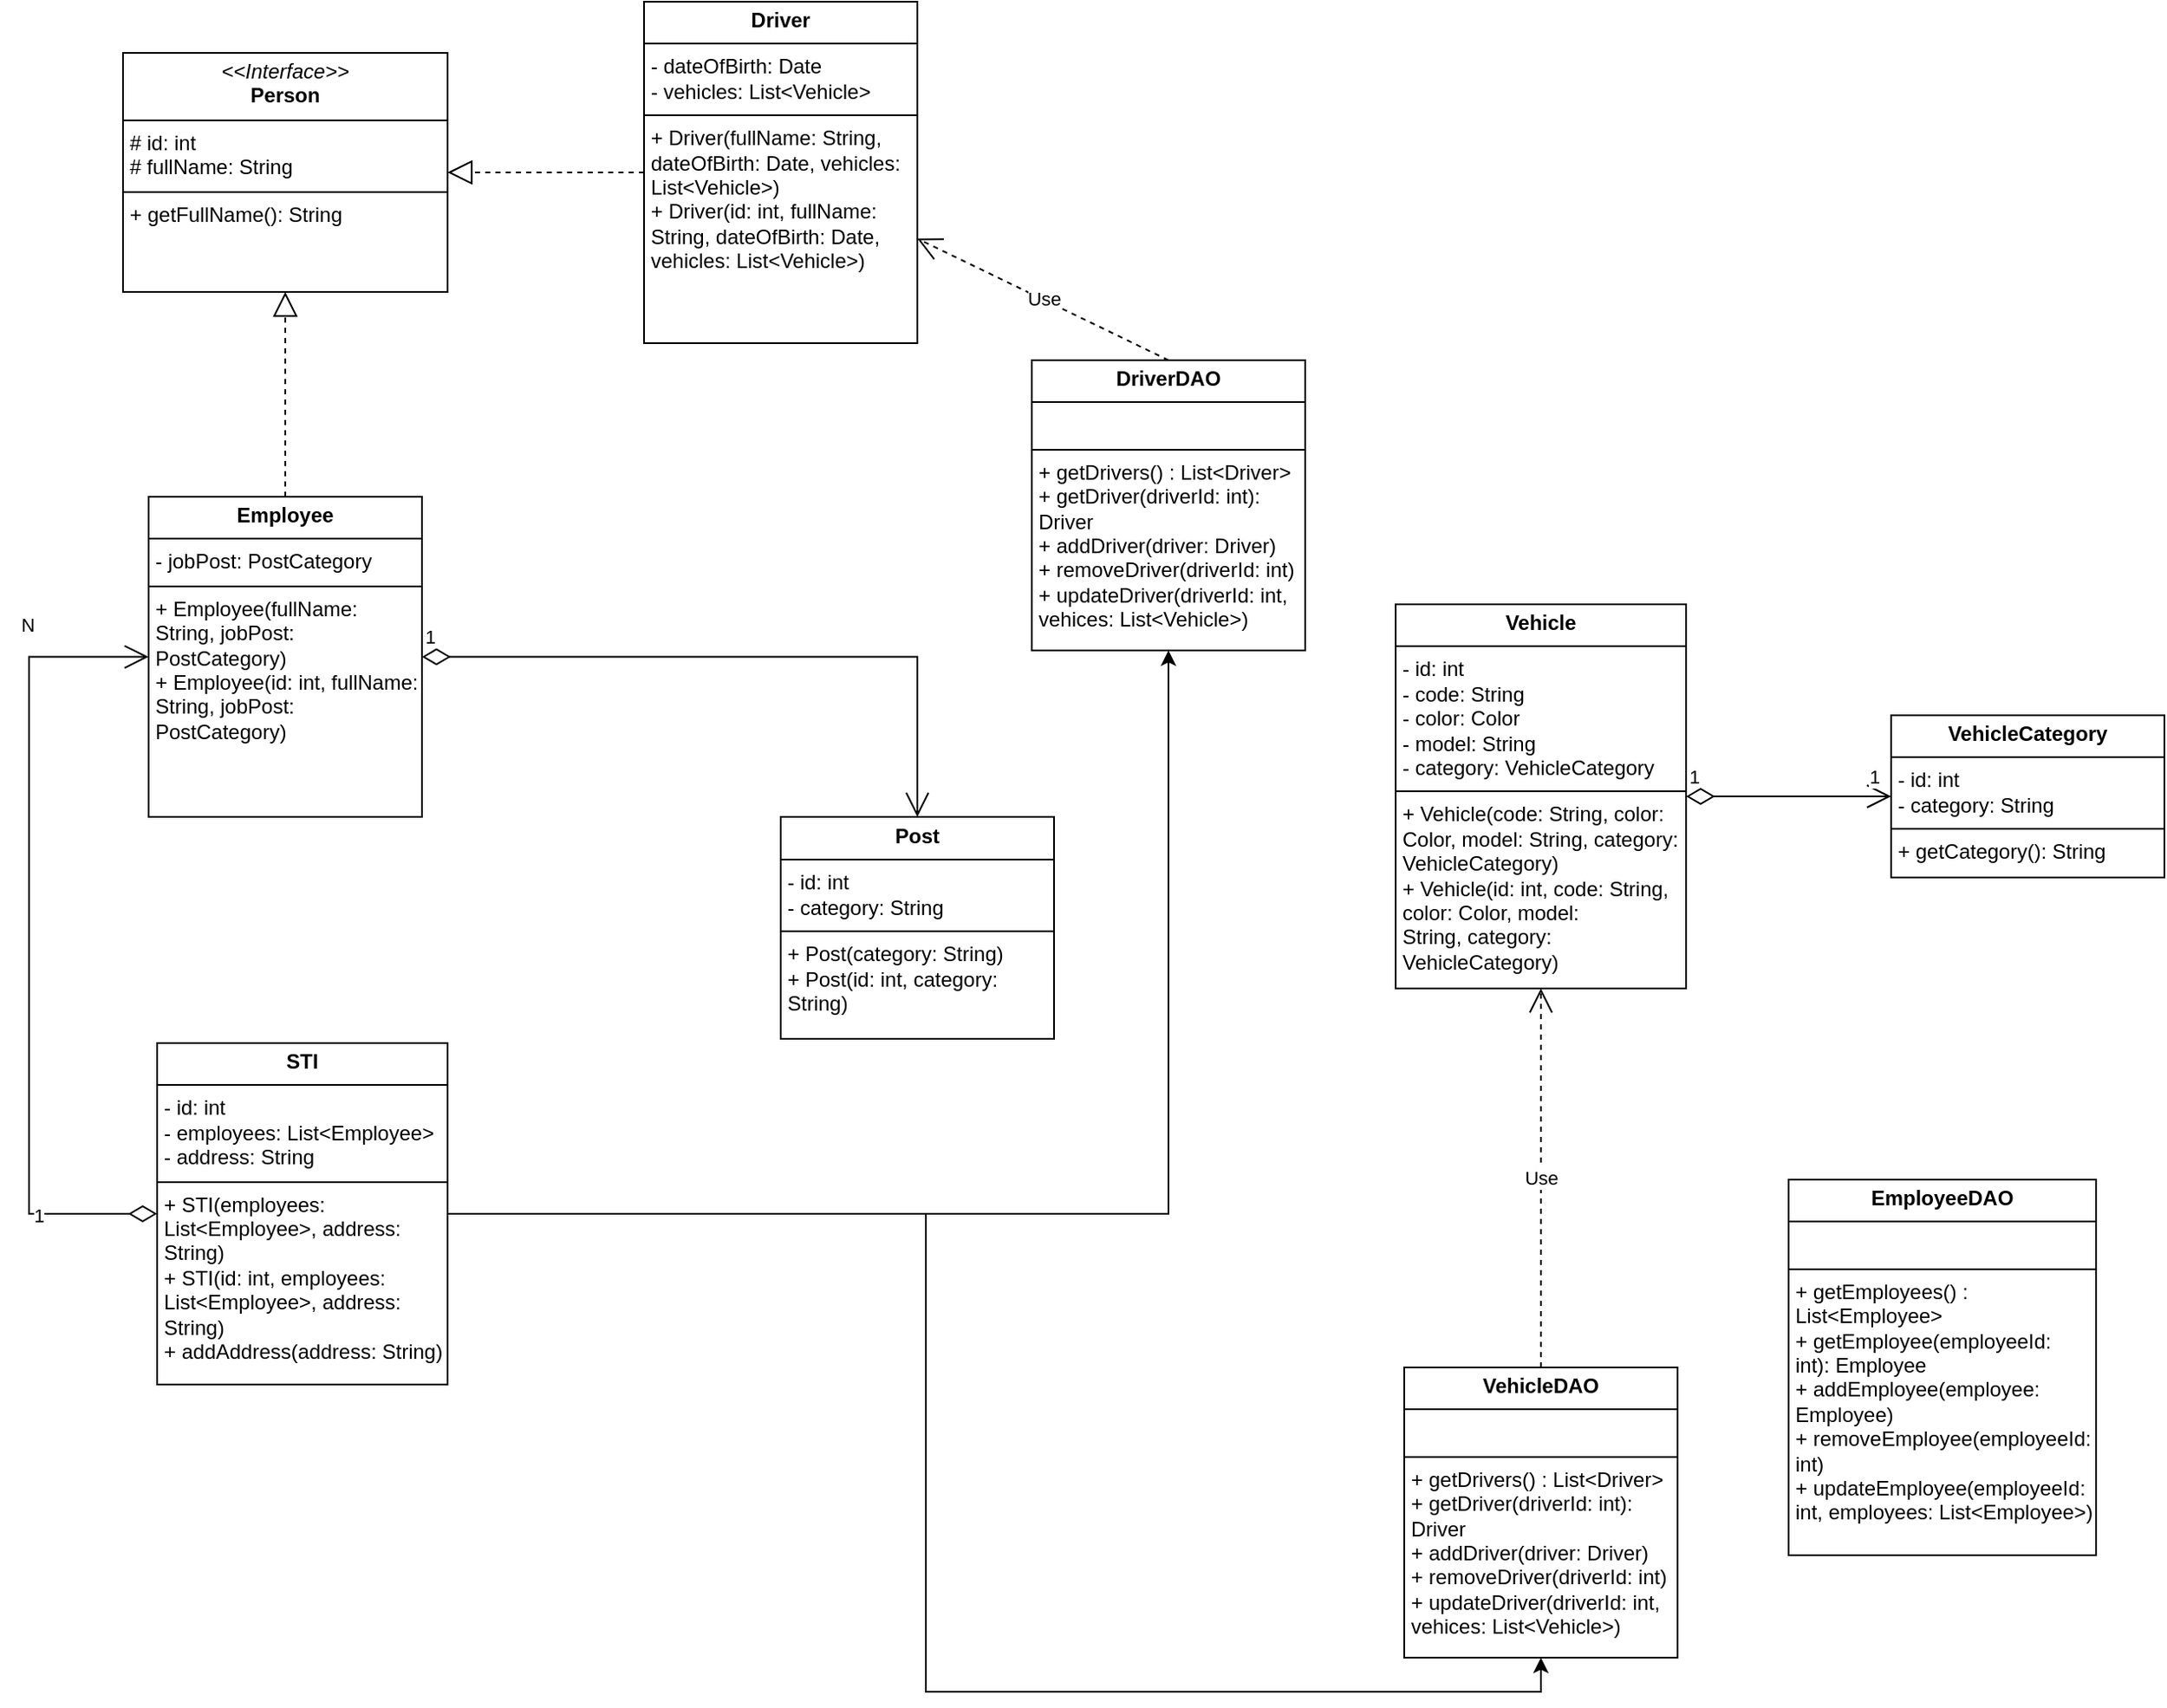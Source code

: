 <mxfile version="24.7.14">
  <diagram id="C5RBs43oDa-KdzZeNtuy" name="Page-1">
    <mxGraphModel dx="1000" dy="505" grid="1" gridSize="10" guides="1" tooltips="1" connect="1" arrows="1" fold="1" page="1" pageScale="1" pageWidth="1654" pageHeight="2336" math="0" shadow="0">
      <root>
        <mxCell id="WIyWlLk6GJQsqaUBKTNV-0" />
        <mxCell id="WIyWlLk6GJQsqaUBKTNV-1" parent="WIyWlLk6GJQsqaUBKTNV-0" />
        <mxCell id="XNurfVl0-IxBrmBoWmV6-0" value="&lt;p style=&quot;margin:0px;margin-top:4px;text-align:center;&quot;&gt;&lt;b&gt;DriverDAO&lt;/b&gt;&lt;/p&gt;&lt;hr size=&quot;1&quot; style=&quot;border-style:solid;&quot;&gt;&lt;p style=&quot;margin:0px;margin-left:4px;&quot;&gt;&lt;br&gt;&lt;/p&gt;&lt;hr size=&quot;1&quot; style=&quot;border-style:solid;&quot;&gt;&lt;p style=&quot;margin:0px;margin-left:4px;&quot;&gt;+ getDrivers() : List&amp;lt;Driver&amp;gt;&lt;/p&gt;&lt;p style=&quot;margin:0px;margin-left:4px;&quot;&gt;+ getDriver(driverId: int): Driver&lt;/p&gt;&lt;p style=&quot;margin:0px;margin-left:4px;&quot;&gt;+ addDriver(driver: Driver)&lt;/p&gt;&lt;p style=&quot;margin:0px;margin-left:4px;&quot;&gt;+ removeDriver(driverId: int)&lt;/p&gt;&lt;p style=&quot;margin:0px;margin-left:4px;&quot;&gt;+ updateDriver(driverId: int, vehices: List&amp;lt;Vehicle&amp;gt;)&lt;/p&gt;" style="verticalAlign=top;align=left;overflow=fill;html=1;whiteSpace=wrap;" vertex="1" parent="WIyWlLk6GJQsqaUBKTNV-1">
          <mxGeometry x="667" y="800" width="160" height="170" as="geometry" />
        </mxCell>
        <mxCell id="XNurfVl0-IxBrmBoWmV6-1" value="&lt;p style=&quot;margin:0px;margin-top:4px;text-align:center;&quot;&gt;&lt;b&gt;Driver&lt;/b&gt;&lt;/p&gt;&lt;hr size=&quot;1&quot; style=&quot;border-style:solid;&quot;&gt;&lt;p style=&quot;margin:0px;margin-left:4px;&quot;&gt;&lt;span style=&quot;background-color: initial;&quot;&gt;- dateOfBirth: Date&lt;/span&gt;&lt;br&gt;&lt;/p&gt;&lt;p style=&quot;margin:0px;margin-left:4px;&quot;&gt;- vehicles: List&amp;lt;Vehicle&amp;gt;&lt;/p&gt;&lt;hr size=&quot;1&quot; style=&quot;border-style:solid;&quot;&gt;&lt;p style=&quot;margin:0px;margin-left:4px;&quot;&gt;+ Driver(fullName: String, dateOfBirth: Date, vehicles: List&amp;lt;Vehicle&amp;gt;)&lt;/p&gt;&lt;p style=&quot;margin:0px;margin-left:4px;&quot;&gt;+ Driver(id: int,&amp;nbsp;&lt;span style=&quot;background-color: initial;&quot;&gt;fullName: String, dateOfBirth: Date, vehicles: List&amp;lt;Vehicle&amp;gt;)&lt;/span&gt;&lt;/p&gt;" style="verticalAlign=top;align=left;overflow=fill;html=1;whiteSpace=wrap;" vertex="1" parent="WIyWlLk6GJQsqaUBKTNV-1">
          <mxGeometry x="440" y="590" width="160" height="200" as="geometry" />
        </mxCell>
        <mxCell id="XNurfVl0-IxBrmBoWmV6-4" value="&lt;p style=&quot;margin:0px;margin-top:4px;text-align:center;&quot;&gt;&lt;b&gt;Vehicle&lt;/b&gt;&lt;/p&gt;&lt;hr size=&quot;1&quot; style=&quot;border-style:solid;&quot;&gt;&lt;p style=&quot;margin: 0px 0px 0px 4px;&quot;&gt;- id: int&lt;/p&gt;&lt;p style=&quot;margin: 0px 0px 0px 4px;&quot;&gt;- code: String&lt;/p&gt;&lt;p style=&quot;margin: 0px 0px 0px 4px;&quot;&gt;- color: Color&lt;/p&gt;&lt;p style=&quot;margin: 0px 0px 0px 4px;&quot;&gt;- model: String&lt;/p&gt;&lt;p style=&quot;margin: 0px 0px 0px 4px;&quot;&gt;- category: VehicleCategory&lt;/p&gt;&lt;hr size=&quot;1&quot; style=&quot;border-style:solid;&quot;&gt;&lt;p style=&quot;margin:0px;margin-left:4px;&quot;&gt;+ Vehicle(code: String, color: Color, model: String, category: VehicleCategory)&lt;/p&gt;&lt;p style=&quot;margin:0px;margin-left:4px;&quot;&gt;+&amp;nbsp;&lt;span style=&quot;background-color: initial;&quot;&gt;Vehicle(id: int, code: String, color: Color, model: String,&amp;nbsp;&lt;/span&gt;&lt;span style=&quot;background-color: initial;&quot;&gt;category: VehicleCategory&lt;/span&gt;&lt;span style=&quot;background-color: initial;&quot;&gt;)&lt;/span&gt;&lt;/p&gt;&lt;p style=&quot;margin:0px;margin-left:4px;&quot;&gt;&lt;br&gt;&lt;/p&gt;&lt;p style=&quot;margin:0px;margin-left:4px;&quot;&gt;&lt;br&gt;&lt;/p&gt;" style="verticalAlign=top;align=left;overflow=fill;html=1;whiteSpace=wrap;" vertex="1" parent="WIyWlLk6GJQsqaUBKTNV-1">
          <mxGeometry x="880" y="943" width="170" height="225" as="geometry" />
        </mxCell>
        <mxCell id="XNurfVl0-IxBrmBoWmV6-5" value="&lt;p style=&quot;margin:0px;margin-top:4px;text-align:center;&quot;&gt;&lt;b&gt;VehicleCategory&lt;/b&gt;&lt;/p&gt;&lt;hr size=&quot;1&quot; style=&quot;border-style:solid;&quot;&gt;&lt;p style=&quot;margin:0px;margin-left:4px;&quot;&gt;- id: int&lt;/p&gt;&lt;p style=&quot;margin:0px;margin-left:4px;&quot;&gt;- category: String&lt;/p&gt;&lt;hr size=&quot;1&quot; style=&quot;border-style:solid;&quot;&gt;&lt;p style=&quot;margin:0px;margin-left:4px;&quot;&gt;+ getCategory(): String&lt;/p&gt;" style="verticalAlign=top;align=left;overflow=fill;html=1;whiteSpace=wrap;" vertex="1" parent="WIyWlLk6GJQsqaUBKTNV-1">
          <mxGeometry x="1170" y="1008" width="160" height="95" as="geometry" />
        </mxCell>
        <mxCell id="XNurfVl0-IxBrmBoWmV6-9" value="Use" style="endArrow=open;endSize=12;dashed=1;html=1;rounded=0;exitX=0.5;exitY=0;exitDx=0;exitDy=0;" edge="1" parent="WIyWlLk6GJQsqaUBKTNV-1" source="XNurfVl0-IxBrmBoWmV6-0" target="XNurfVl0-IxBrmBoWmV6-1">
          <mxGeometry width="160" relative="1" as="geometry">
            <mxPoint x="685" y="812.5" as="sourcePoint" />
            <mxPoint x="845" y="812.5" as="targetPoint" />
          </mxGeometry>
        </mxCell>
        <mxCell id="XNurfVl0-IxBrmBoWmV6-19" value="1" style="endArrow=open;html=1;endSize=12;startArrow=diamondThin;startSize=14;startFill=0;edgeStyle=orthogonalEdgeStyle;align=left;verticalAlign=bottom;rounded=0;exitX=1;exitY=0.5;exitDx=0;exitDy=0;entryX=0;entryY=0.5;entryDx=0;entryDy=0;" edge="1" parent="WIyWlLk6GJQsqaUBKTNV-1" source="XNurfVl0-IxBrmBoWmV6-4" target="XNurfVl0-IxBrmBoWmV6-5">
          <mxGeometry x="-1" y="3" relative="1" as="geometry">
            <mxPoint x="685" y="1042.5" as="sourcePoint" />
            <mxPoint x="845" y="1042.5" as="targetPoint" />
          </mxGeometry>
        </mxCell>
        <mxCell id="XNurfVl0-IxBrmBoWmV6-20" value="1" style="edgeLabel;html=1;align=center;verticalAlign=middle;resizable=0;points=[];" vertex="1" connectable="0" parent="XNurfVl0-IxBrmBoWmV6-19">
          <mxGeometry x="0.83" y="-1" relative="1" as="geometry">
            <mxPoint y="-13" as="offset" />
          </mxGeometry>
        </mxCell>
        <mxCell id="XNurfVl0-IxBrmBoWmV6-33" style="edgeStyle=orthogonalEdgeStyle;rounded=0;orthogonalLoop=1;jettySize=auto;html=1;entryX=0.5;entryY=1;entryDx=0;entryDy=0;" edge="1" parent="WIyWlLk6GJQsqaUBKTNV-1" source="XNurfVl0-IxBrmBoWmV6-21" target="XNurfVl0-IxBrmBoWmV6-0">
          <mxGeometry relative="1" as="geometry" />
        </mxCell>
        <mxCell id="XNurfVl0-IxBrmBoWmV6-66" style="edgeStyle=orthogonalEdgeStyle;rounded=0;orthogonalLoop=1;jettySize=auto;html=1;entryX=0.5;entryY=1;entryDx=0;entryDy=0;" edge="1" parent="WIyWlLk6GJQsqaUBKTNV-1" source="XNurfVl0-IxBrmBoWmV6-21" target="XNurfVl0-IxBrmBoWmV6-34">
          <mxGeometry relative="1" as="geometry" />
        </mxCell>
        <mxCell id="XNurfVl0-IxBrmBoWmV6-21" value="&lt;p style=&quot;margin:0px;margin-top:4px;text-align:center;&quot;&gt;&lt;b&gt;STI&lt;/b&gt;&lt;/p&gt;&lt;hr size=&quot;1&quot; style=&quot;border-style:solid;&quot;&gt;&lt;p style=&quot;margin:0px;margin-left:4px;&quot;&gt;- id: int&lt;/p&gt;&lt;p style=&quot;margin:0px;margin-left:4px;&quot;&gt;- employees: List&amp;lt;Employee&amp;gt;&lt;/p&gt;&lt;p style=&quot;margin:0px;margin-left:4px;&quot;&gt;- address: String&lt;/p&gt;&lt;hr size=&quot;1&quot; style=&quot;border-style:solid;&quot;&gt;&lt;p style=&quot;margin:0px;margin-left:4px;&quot;&gt;+ STI(employees: List&amp;lt;Employee&amp;gt;, address: String)&lt;/p&gt;&lt;p style=&quot;margin:0px;margin-left:4px;&quot;&gt;+ STI(id: int,&amp;nbsp;&lt;span style=&quot;background-color: initial;&quot;&gt;employees: List&amp;lt;Employee&amp;gt;, address: String)&lt;/span&gt;&lt;/p&gt;&lt;p style=&quot;margin:0px;margin-left:4px;&quot;&gt;&lt;span style=&quot;background-color: initial;&quot;&gt;+ addAddress(address: String)&lt;/span&gt;&lt;/p&gt;" style="verticalAlign=top;align=left;overflow=fill;html=1;whiteSpace=wrap;" vertex="1" parent="WIyWlLk6GJQsqaUBKTNV-1">
          <mxGeometry x="155" y="1200" width="170" height="200" as="geometry" />
        </mxCell>
        <mxCell id="XNurfVl0-IxBrmBoWmV6-23" value="&lt;p style=&quot;margin:0px;margin-top:4px;text-align:center;&quot;&gt;&lt;b&gt;Employee&lt;/b&gt;&lt;/p&gt;&lt;hr size=&quot;1&quot; style=&quot;border-style:solid;&quot;&gt;&lt;p style=&quot;margin:0px;margin-left:4px;&quot;&gt;&lt;span style=&quot;background-color: initial;&quot;&gt;- jobPost: PostCategory&lt;/span&gt;&lt;br&gt;&lt;/p&gt;&lt;hr size=&quot;1&quot; style=&quot;border-style:solid;&quot;&gt;&lt;p style=&quot;margin:0px;margin-left:4px;&quot;&gt;+ Employee(fullName: String, jobPost: PostCategory)&lt;/p&gt;&lt;p style=&quot;margin:0px;margin-left:4px;&quot;&gt;+ Employee(id: int, fullName: String, jobPost: PostCategory)&lt;/p&gt;" style="verticalAlign=top;align=left;overflow=fill;html=1;whiteSpace=wrap;" vertex="1" parent="WIyWlLk6GJQsqaUBKTNV-1">
          <mxGeometry x="150" y="880" width="160" height="187.5" as="geometry" />
        </mxCell>
        <mxCell id="XNurfVl0-IxBrmBoWmV6-24" value="1" style="endArrow=open;html=1;endSize=12;startArrow=diamondThin;startSize=14;startFill=0;edgeStyle=orthogonalEdgeStyle;align=left;verticalAlign=bottom;rounded=0;entryX=0;entryY=0.5;entryDx=0;entryDy=0;exitX=0;exitY=0.5;exitDx=0;exitDy=0;" edge="1" parent="WIyWlLk6GJQsqaUBKTNV-1" source="XNurfVl0-IxBrmBoWmV6-21" target="XNurfVl0-IxBrmBoWmV6-23">
          <mxGeometry x="-0.684" y="10" relative="1" as="geometry">
            <mxPoint x="865" y="956.97" as="sourcePoint" />
            <mxPoint x="984" y="956.97" as="targetPoint" />
            <mxPoint as="offset" />
            <Array as="points">
              <mxPoint x="80" y="1300" />
              <mxPoint x="80" y="974" />
            </Array>
          </mxGeometry>
        </mxCell>
        <mxCell id="XNurfVl0-IxBrmBoWmV6-25" value="N" style="edgeLabel;html=1;align=center;verticalAlign=middle;resizable=0;points=[];" vertex="1" connectable="0" parent="XNurfVl0-IxBrmBoWmV6-24">
          <mxGeometry x="0.698" relative="1" as="geometry">
            <mxPoint x="-1" y="-20" as="offset" />
          </mxGeometry>
        </mxCell>
        <mxCell id="XNurfVl0-IxBrmBoWmV6-26" value="&lt;p style=&quot;margin:0px;margin-top:4px;text-align:center;&quot;&gt;&lt;b&gt;Post&lt;/b&gt;&lt;/p&gt;&lt;hr size=&quot;1&quot; style=&quot;border-style:solid;&quot;&gt;&lt;p style=&quot;margin:0px;margin-left:4px;&quot;&gt;- id: int&lt;/p&gt;&lt;p style=&quot;margin:0px;margin-left:4px;&quot;&gt;- category: String&lt;/p&gt;&lt;hr size=&quot;1&quot; style=&quot;border-style:solid;&quot;&gt;&lt;p style=&quot;margin:0px;margin-left:4px;&quot;&gt;+ Post(category: String)&lt;/p&gt;&lt;p style=&quot;margin:0px;margin-left:4px;&quot;&gt;+ Post(id: int, category: String)&lt;/p&gt;" style="verticalAlign=top;align=left;overflow=fill;html=1;whiteSpace=wrap;" vertex="1" parent="WIyWlLk6GJQsqaUBKTNV-1">
          <mxGeometry x="520" y="1067.5" width="160" height="130" as="geometry" />
        </mxCell>
        <mxCell id="XNurfVl0-IxBrmBoWmV6-30" value="" style="endArrow=block;dashed=1;endFill=0;endSize=12;html=1;rounded=0;entryX=1;entryY=0.5;entryDx=0;entryDy=0;exitX=0;exitY=0.5;exitDx=0;exitDy=0;" edge="1" parent="WIyWlLk6GJQsqaUBKTNV-1" source="XNurfVl0-IxBrmBoWmV6-1" target="XNurfVl0-IxBrmBoWmV6-29">
          <mxGeometry width="160" relative="1" as="geometry">
            <mxPoint x="505" y="610" as="sourcePoint" />
            <mxPoint x="665" y="610" as="targetPoint" />
          </mxGeometry>
        </mxCell>
        <mxCell id="XNurfVl0-IxBrmBoWmV6-31" value="" style="endArrow=block;dashed=1;endFill=0;endSize=12;html=1;rounded=0;entryX=0.5;entryY=1;entryDx=0;entryDy=0;exitX=0.5;exitY=0;exitDx=0;exitDy=0;" edge="1" parent="WIyWlLk6GJQsqaUBKTNV-1" source="XNurfVl0-IxBrmBoWmV6-23" target="XNurfVl0-IxBrmBoWmV6-29">
          <mxGeometry width="160" relative="1" as="geometry">
            <mxPoint x="735" y="532" as="sourcePoint" />
            <mxPoint x="880" y="420" as="targetPoint" />
          </mxGeometry>
        </mxCell>
        <mxCell id="XNurfVl0-IxBrmBoWmV6-32" value="1" style="endArrow=open;html=1;endSize=12;startArrow=diamondThin;startSize=14;startFill=0;edgeStyle=orthogonalEdgeStyle;align=left;verticalAlign=bottom;rounded=0;exitX=1;exitY=0.5;exitDx=0;exitDy=0;entryX=0.5;entryY=0;entryDx=0;entryDy=0;" edge="1" parent="WIyWlLk6GJQsqaUBKTNV-1" source="XNurfVl0-IxBrmBoWmV6-23" target="XNurfVl0-IxBrmBoWmV6-26">
          <mxGeometry x="-1" y="3" relative="1" as="geometry">
            <mxPoint x="915" y="650" as="sourcePoint" />
            <mxPoint x="1075" y="650" as="targetPoint" />
          </mxGeometry>
        </mxCell>
        <mxCell id="XNurfVl0-IxBrmBoWmV6-34" value="&lt;p style=&quot;margin:0px;margin-top:4px;text-align:center;&quot;&gt;&lt;b&gt;VehicleDAO&lt;/b&gt;&lt;/p&gt;&lt;hr size=&quot;1&quot; style=&quot;border-style:solid;&quot;&gt;&lt;p style=&quot;margin:0px;margin-left:4px;&quot;&gt;&lt;br&gt;&lt;/p&gt;&lt;hr size=&quot;1&quot; style=&quot;border-style:solid;&quot;&gt;&lt;p style=&quot;margin:0px;margin-left:4px;&quot;&gt;+ getDrivers() : List&amp;lt;Driver&amp;gt;&lt;/p&gt;&lt;p style=&quot;margin:0px;margin-left:4px;&quot;&gt;+ getDriver(driverId: int): Driver&lt;/p&gt;&lt;p style=&quot;margin:0px;margin-left:4px;&quot;&gt;+ addDriver(driver: Driver)&lt;/p&gt;&lt;p style=&quot;margin:0px;margin-left:4px;&quot;&gt;+ removeDriver(driverId: int)&lt;/p&gt;&lt;p style=&quot;margin:0px;margin-left:4px;&quot;&gt;+ updateDriver(driverId: int, vehices: List&amp;lt;Vehicle&amp;gt;)&lt;/p&gt;" style="verticalAlign=top;align=left;overflow=fill;html=1;whiteSpace=wrap;" vertex="1" parent="WIyWlLk6GJQsqaUBKTNV-1">
          <mxGeometry x="885" y="1390" width="160" height="170" as="geometry" />
        </mxCell>
        <mxCell id="XNurfVl0-IxBrmBoWmV6-67" value="Use" style="endArrow=open;endSize=12;dashed=1;html=1;rounded=0;exitX=0.5;exitY=0;exitDx=0;exitDy=0;entryX=0.5;entryY=1;entryDx=0;entryDy=0;" edge="1" parent="WIyWlLk6GJQsqaUBKTNV-1" source="XNurfVl0-IxBrmBoWmV6-34" target="XNurfVl0-IxBrmBoWmV6-4">
          <mxGeometry width="160" relative="1" as="geometry">
            <mxPoint x="900" y="1267" as="sourcePoint" />
            <mxPoint x="900" y="1130" as="targetPoint" />
          </mxGeometry>
        </mxCell>
        <mxCell id="XNurfVl0-IxBrmBoWmV6-29" value="&lt;p style=&quot;margin:0px;margin-top:4px;text-align:center;&quot;&gt;&lt;i&gt;&amp;lt;&amp;lt;Interface&amp;gt;&amp;gt;&lt;/i&gt;&lt;br&gt;&lt;b&gt;Person&lt;/b&gt;&lt;/p&gt;&lt;hr size=&quot;1&quot; style=&quot;border-style:solid;&quot;&gt;&lt;p style=&quot;margin:0px;margin-left:4px;&quot;&gt;# id: int&lt;/p&gt;&lt;p style=&quot;margin:0px;margin-left:4px;&quot;&gt;# fullName: String&lt;/p&gt;&lt;hr size=&quot;1&quot; style=&quot;border-style:solid;&quot;&gt;&lt;p style=&quot;margin:0px;margin-left:4px;&quot;&gt;+ getFullName(): String&lt;/p&gt;" style="verticalAlign=top;align=left;overflow=fill;html=1;whiteSpace=wrap;" vertex="1" parent="WIyWlLk6GJQsqaUBKTNV-1">
          <mxGeometry x="135" y="620" width="190" height="140" as="geometry" />
        </mxCell>
        <mxCell id="XNurfVl0-IxBrmBoWmV6-70" value="&lt;p style=&quot;margin:0px;margin-top:4px;text-align:center;&quot;&gt;&lt;b&gt;EmployeeDAO&lt;/b&gt;&lt;/p&gt;&lt;hr size=&quot;1&quot; style=&quot;border-style:solid;&quot;&gt;&lt;p style=&quot;margin:0px;margin-left:4px;&quot;&gt;&lt;br&gt;&lt;/p&gt;&lt;hr size=&quot;1&quot; style=&quot;border-style:solid;&quot;&gt;&lt;p style=&quot;margin:0px;margin-left:4px;&quot;&gt;+ getEmployees() : List&amp;lt;Employee&amp;gt;&lt;/p&gt;&lt;p style=&quot;margin:0px;margin-left:4px;&quot;&gt;+ getEmployee(employeeId: int):&amp;nbsp;&lt;span style=&quot;background-color: initial;&quot;&gt;Employee&lt;/span&gt;&lt;/p&gt;&lt;p style=&quot;margin:0px;margin-left:4px;&quot;&gt;+ addEmployee(employee: Employee)&lt;/p&gt;&lt;p style=&quot;margin:0px;margin-left:4px;&quot;&gt;+ removeEmployee(employeeId: int)&lt;/p&gt;&lt;p style=&quot;margin:0px;margin-left:4px;&quot;&gt;+ updateEmployee(employeeId: int, employees: List&amp;lt;E&lt;span style=&quot;background-color: initial;&quot;&gt;mployee&lt;/span&gt;&lt;span style=&quot;background-color: initial;&quot;&gt;&amp;gt;)&lt;/span&gt;&lt;/p&gt;" style="verticalAlign=top;align=left;overflow=fill;html=1;whiteSpace=wrap;" vertex="1" parent="WIyWlLk6GJQsqaUBKTNV-1">
          <mxGeometry x="1110" y="1280" width="180" height="220" as="geometry" />
        </mxCell>
      </root>
    </mxGraphModel>
  </diagram>
</mxfile>
